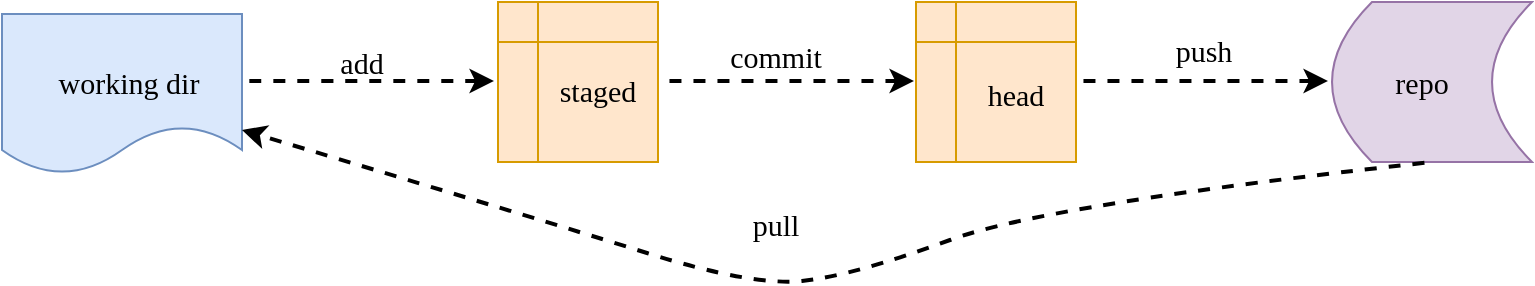 <mxfile version="22.1.20" type="github">
  <diagram name="第 1 页" id="xPjWMKmzNRKZ_0EDPygm">
    <mxGraphModel dx="977" dy="585" grid="0" gridSize="10" guides="1" tooltips="1" connect="1" arrows="1" fold="1" page="1" pageScale="1" pageWidth="827" pageHeight="1169" background="#ffffff" math="0" shadow="0">
      <root>
        <mxCell id="0" />
        <mxCell id="1" parent="0" />
        <mxCell id="46OBhsmvq1cjJMB3hN1b-1" value="" style="shape=document;whiteSpace=wrap;html=1;boundedLbl=1;fillColor=#dae8fc;strokeColor=#6c8ebf;" vertex="1" parent="1">
          <mxGeometry x="33" y="184" width="120" height="80" as="geometry" />
        </mxCell>
        <mxCell id="46OBhsmvq1cjJMB3hN1b-2" value="working dir" style="text;html=1;strokeColor=none;fillColor=none;align=center;verticalAlign=middle;whiteSpace=wrap;rounded=0;fontFamily=Comic Sans MS;fontSize=15;" vertex="1" parent="1">
          <mxGeometry x="55" y="203" width="82.5" height="30" as="geometry" />
        </mxCell>
        <mxCell id="46OBhsmvq1cjJMB3hN1b-3" value="" style="shape=internalStorage;whiteSpace=wrap;html=1;backgroundOutline=1;fillColor=#ffe6cc;strokeColor=#d79b00;" vertex="1" parent="1">
          <mxGeometry x="281" y="178" width="80" height="80" as="geometry" />
        </mxCell>
        <mxCell id="46OBhsmvq1cjJMB3hN1b-4" value="" style="shape=internalStorage;whiteSpace=wrap;html=1;backgroundOutline=1;fillColor=#ffe6cc;strokeColor=#d79b00;" vertex="1" parent="1">
          <mxGeometry x="490" y="178" width="80" height="80" as="geometry" />
        </mxCell>
        <mxCell id="46OBhsmvq1cjJMB3hN1b-5" value="" style="endArrow=classic;html=1;rounded=0;edgeStyle=orthogonalEdgeStyle;curved=1;dashed=1;flowAnimation=1;strokeWidth=2;" edge="1" parent="1">
          <mxGeometry width="50" height="50" relative="1" as="geometry">
            <mxPoint x="153" y="217.5" as="sourcePoint" />
            <mxPoint x="279" y="217.5" as="targetPoint" />
          </mxGeometry>
        </mxCell>
        <mxCell id="46OBhsmvq1cjJMB3hN1b-6" value="" style="endArrow=classic;html=1;rounded=0;dashed=1;flowAnimation=1;strokeWidth=2;" edge="1" parent="1">
          <mxGeometry width="50" height="50" relative="1" as="geometry">
            <mxPoint x="363" y="217.5" as="sourcePoint" />
            <mxPoint x="489" y="217.5" as="targetPoint" />
          </mxGeometry>
        </mxCell>
        <mxCell id="46OBhsmvq1cjJMB3hN1b-7" value="add" style="text;html=1;strokeColor=none;fillColor=none;align=center;verticalAlign=middle;whiteSpace=wrap;rounded=0;fontFamily=Comic Sans MS;fontSize=15;" vertex="1" parent="1">
          <mxGeometry x="183" y="193" width="60" height="30" as="geometry" />
        </mxCell>
        <mxCell id="46OBhsmvq1cjJMB3hN1b-8" value="commit" style="text;html=1;strokeColor=none;fillColor=none;align=center;verticalAlign=middle;whiteSpace=wrap;rounded=0;fontFamily=Comic Sans MS;fontSize=15;" vertex="1" parent="1">
          <mxGeometry x="390" y="190" width="60" height="30" as="geometry" />
        </mxCell>
        <mxCell id="46OBhsmvq1cjJMB3hN1b-9" value="" style="shape=dataStorage;whiteSpace=wrap;html=1;fixedSize=1;fillColor=#e1d5e7;strokeColor=#9673a6;" vertex="1" parent="1">
          <mxGeometry x="698" y="178" width="100" height="80" as="geometry" />
        </mxCell>
        <mxCell id="46OBhsmvq1cjJMB3hN1b-10" value="" style="endArrow=classic;html=1;rounded=0;dashed=1;flowAnimation=1;strokeWidth=2;" edge="1" parent="1">
          <mxGeometry width="50" height="50" relative="1" as="geometry">
            <mxPoint x="570" y="217.5" as="sourcePoint" />
            <mxPoint x="696" y="217.5" as="targetPoint" />
          </mxGeometry>
        </mxCell>
        <mxCell id="46OBhsmvq1cjJMB3hN1b-11" value="repo" style="text;html=1;strokeColor=none;fillColor=none;align=center;verticalAlign=middle;whiteSpace=wrap;rounded=0;fontFamily=Comic Sans MS;fontSize=15;" vertex="1" parent="1">
          <mxGeometry x="713" y="203" width="60" height="30" as="geometry" />
        </mxCell>
        <mxCell id="46OBhsmvq1cjJMB3hN1b-12" value="head" style="text;html=1;strokeColor=none;fillColor=none;align=center;verticalAlign=middle;whiteSpace=wrap;rounded=0;fontFamily=Comic Sans MS;fontSize=15;" vertex="1" parent="1">
          <mxGeometry x="510" y="209" width="60" height="30" as="geometry" />
        </mxCell>
        <mxCell id="46OBhsmvq1cjJMB3hN1b-13" value="staged" style="text;html=1;strokeColor=none;fillColor=none;align=center;verticalAlign=middle;whiteSpace=wrap;rounded=0;fontFamily=Comic Sans MS;fontSize=15;" vertex="1" parent="1">
          <mxGeometry x="301" y="207" width="60" height="30" as="geometry" />
        </mxCell>
        <mxCell id="46OBhsmvq1cjJMB3hN1b-14" value="push" style="text;html=1;strokeColor=none;fillColor=none;align=center;verticalAlign=middle;whiteSpace=wrap;rounded=0;fontFamily=Comic Sans MS;fontSize=15;" vertex="1" parent="1">
          <mxGeometry x="604" y="187" width="60" height="30" as="geometry" />
        </mxCell>
        <mxCell id="46OBhsmvq1cjJMB3hN1b-15" value="" style="curved=1;endArrow=classic;html=1;rounded=0;exitX=0.5;exitY=1;exitDx=0;exitDy=0;dashed=1;flowAnimation=1;strokeWidth=2;" edge="1" parent="1" source="46OBhsmvq1cjJMB3hN1b-9" target="46OBhsmvq1cjJMB3hN1b-1">
          <mxGeometry width="50" height="50" relative="1" as="geometry">
            <mxPoint x="422" y="429" as="sourcePoint" />
            <mxPoint x="472" y="379" as="targetPoint" />
            <Array as="points">
              <mxPoint x="556" y="279" />
              <mxPoint x="458" y="315" />
              <mxPoint x="408" y="320" />
              <mxPoint x="303" y="287" />
            </Array>
          </mxGeometry>
        </mxCell>
        <mxCell id="46OBhsmvq1cjJMB3hN1b-16" value="pull" style="text;html=1;strokeColor=none;fillColor=none;align=center;verticalAlign=middle;whiteSpace=wrap;rounded=0;fontFamily=Comic Sans MS;fontSize=15;" vertex="1" parent="1">
          <mxGeometry x="390" y="274" width="60" height="30" as="geometry" />
        </mxCell>
      </root>
    </mxGraphModel>
  </diagram>
</mxfile>
